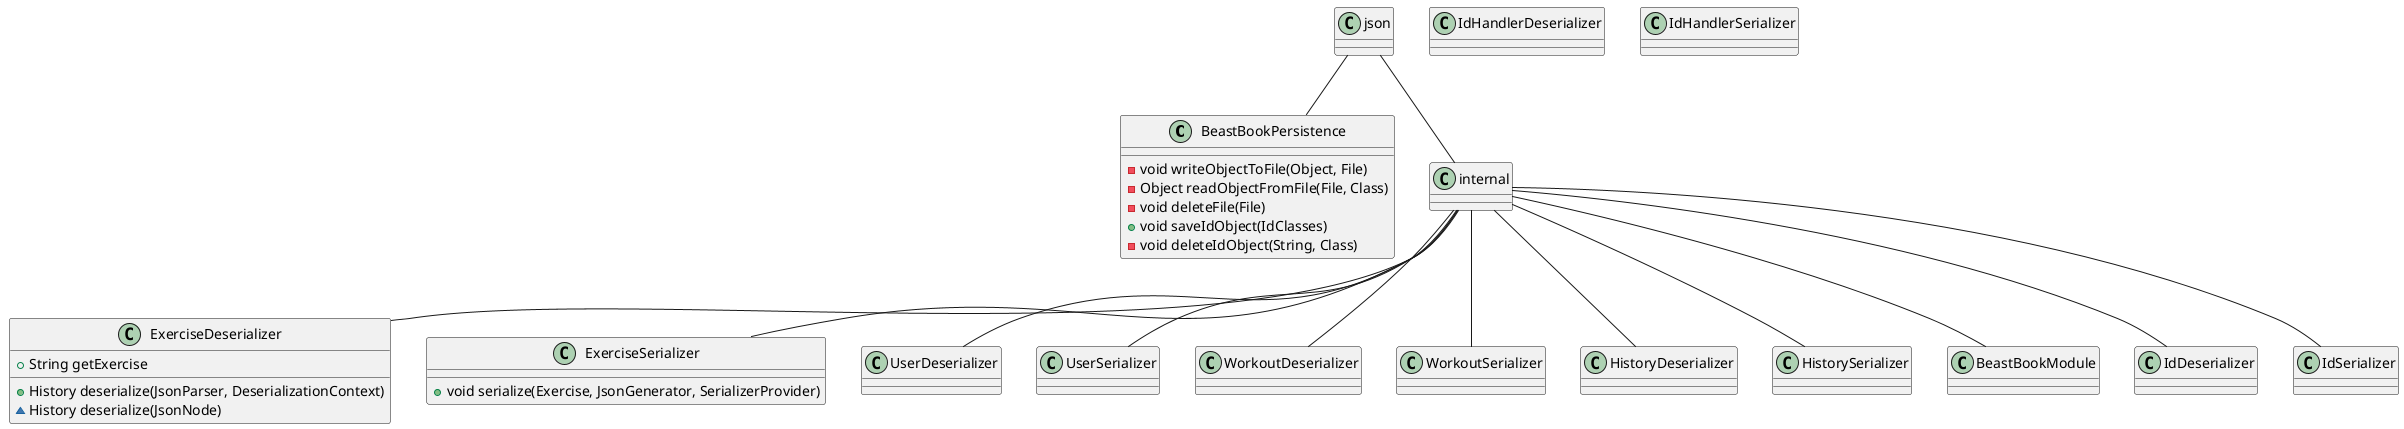 @startuml Json Diagram
class BeastBookPersistence {
  -void writeObjectToFile(Object, File)
  -Object readObjectFromFile(File, Class)
  -void deleteFile(File)
  +void saveIdObject(IdClasses)
  -void deleteIdObject(String, Class)
}

class ExerciseDeserializer {
  +History deserialize(JsonParser, DeserializationContext)
  ~History deserialize(JsonNode)
  +String getExercise
}

class ExerciseSerializer {
  +void serialize(Exercise, JsonGenerator, SerializerProvider)
}

class UserDeserializer {
}

class UserSerializer {
}

class WorkoutDeserializer {
}

class WorkoutSerializer {
}

class HistoryDeserializer {
}

class HistorySerializer {
}

class IdHandlerDeserializer {
}

class IdHandlerSerializer {
}

class BeastBookModule {

}

json -- internal
internal -- ExerciseDeserializer
internal -- ExerciseSerializer
internal -- UserDeserializer
internal -- UserSerializer
internal -- WorkoutDeserializer
internal -- WorkoutSerializer
internal -- HistoryDeserializer
internal -- HistorySerializer
internal -- IdDeserializer
internal -- IdSerializer
internal -- BeastBookModule
json -- BeastBookPersistence
@enduml